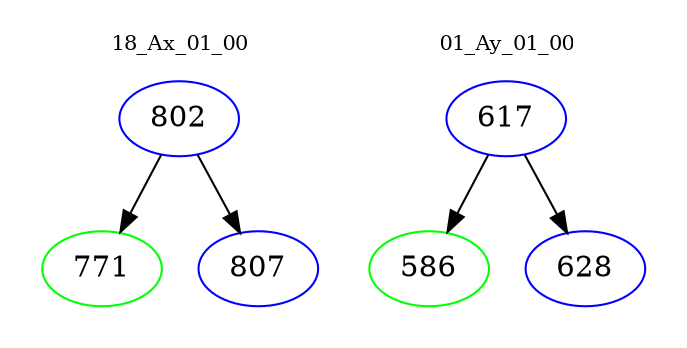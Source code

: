 digraph{
subgraph cluster_0 {
color = white
label = "18_Ax_01_00";
fontsize=10;
T0_802 [label="802", color="blue"]
T0_802 -> T0_771 [color="black"]
T0_771 [label="771", color="green"]
T0_802 -> T0_807 [color="black"]
T0_807 [label="807", color="blue"]
}
subgraph cluster_1 {
color = white
label = "01_Ay_01_00";
fontsize=10;
T1_617 [label="617", color="blue"]
T1_617 -> T1_586 [color="black"]
T1_586 [label="586", color="green"]
T1_617 -> T1_628 [color="black"]
T1_628 [label="628", color="blue"]
}
}
